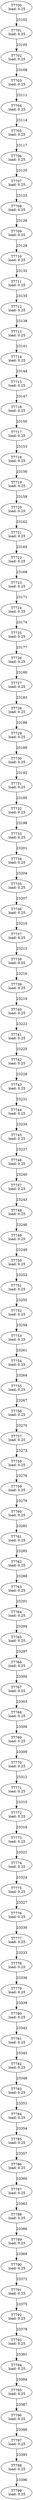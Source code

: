 digraph taskgraph {
	T7700 [label= "T7700\n load: 0.25"];
	T7701 [label= "T7701\n load: 0.25"];
	T7700 -> T7701[label=23102];
	T7702 [label= "T7702\n load: 0.25"];
	T7701 -> T7702[label=23105];
	T7703 [label= "T7703\n load: 0.25"];
	T7702 -> T7703[label=23108];
	T7704 [label= "T7704\n load: 0.25"];
	T7703 -> T7704[label=23111];
	T7705 [label= "T7705\n load: 0.25"];
	T7704 -> T7705[label=23114];
	T7706 [label= "T7706\n load: 0.25"];
	T7705 -> T7706[label=23117];
	T7707 [label= "T7707\n load: 0.25"];
	T7706 -> T7707[label=23120];
	T7708 [label= "T7708\n load: 0.25"];
	T7707 -> T7708[label=23123];
	T7709 [label= "T7709\n load: 0.25"];
	T7708 -> T7709[label=23126];
	T7710 [label= "T7710\n load: 0.25"];
	T7709 -> T7710[label=23129];
	T7711 [label= "T7711\n load: 0.25"];
	T7710 -> T7711[label=23132];
	T7712 [label= "T7712\n load: 0.25"];
	T7711 -> T7712[label=23135];
	T7713 [label= "T7713\n load: 0.25"];
	T7712 -> T7713[label=23138];
	T7714 [label= "T7714\n load: 0.25"];
	T7713 -> T7714[label=23141];
	T7715 [label= "T7715\n load: 0.25"];
	T7714 -> T7715[label=23144];
	T7716 [label= "T7716\n load: 0.25"];
	T7715 -> T7716[label=23147];
	T7717 [label= "T7717\n load: 0.25"];
	T7716 -> T7717[label=23150];
	T7718 [label= "T7718\n load: 0.25"];
	T7717 -> T7718[label=23153];
	T7719 [label= "T7719\n load: 0.25"];
	T7718 -> T7719[label=23156];
	T7720 [label= "T7720\n load: 0.25"];
	T7719 -> T7720[label=23159];
	T7721 [label= "T7721\n load: 0.25"];
	T7720 -> T7721[label=23162];
	T7722 [label= "T7722\n load: 0.25"];
	T7721 -> T7722[label=23165];
	T7723 [label= "T7723\n load: 0.25"];
	T7722 -> T7723[label=23168];
	T7724 [label= "T7724\n load: 0.25"];
	T7723 -> T7724[label=23171];
	T7725 [label= "T7725\n load: 0.25"];
	T7724 -> T7725[label=23174];
	T7726 [label= "T7726\n load: 0.25"];
	T7725 -> T7726[label=23177];
	T7727 [label= "T7727\n load: 0.25"];
	T7726 -> T7727[label=23180];
	T7728 [label= "T7728\n load: 0.25"];
	T7727 -> T7728[label=23183];
	T7729 [label= "T7729\n load: 0.25"];
	T7728 -> T7729[label=23186];
	T7730 [label= "T7730\n load: 0.25"];
	T7729 -> T7730[label=23189];
	T7731 [label= "T7731\n load: 0.25"];
	T7730 -> T7731[label=23192];
	T7732 [label= "T7732\n load: 0.25"];
	T7731 -> T7732[label=23195];
	T7733 [label= "T7733\n load: 0.25"];
	T7732 -> T7733[label=23198];
	T7734 [label= "T7734\n load: 0.25"];
	T7733 -> T7734[label=23201];
	T7735 [label= "T7735\n load: 0.25"];
	T7734 -> T7735[label=23204];
	T7736 [label= "T7736\n load: 0.25"];
	T7735 -> T7736[label=23207];
	T7737 [label= "T7737\n load: 0.25"];
	T7736 -> T7737[label=23210];
	T7738 [label= "T7738\n load: 0.25"];
	T7737 -> T7738[label=23213];
	T7739 [label= "T7739\n load: 0.25"];
	T7738 -> T7739[label=23216];
	T7740 [label= "T7740\n load: 0.25"];
	T7739 -> T7740[label=23219];
	T7741 [label= "T7741\n load: 0.25"];
	T7740 -> T7741[label=23222];
	T7742 [label= "T7742\n load: 0.25"];
	T7741 -> T7742[label=23225];
	T7743 [label= "T7743\n load: 0.25"];
	T7742 -> T7743[label=23228];
	T7744 [label= "T7744\n load: 0.25"];
	T7743 -> T7744[label=23231];
	T7745 [label= "T7745\n load: 0.25"];
	T7744 -> T7745[label=23234];
	T7746 [label= "T7746\n load: 0.25"];
	T7745 -> T7746[label=23237];
	T7747 [label= "T7747\n load: 0.25"];
	T7746 -> T7747[label=23240];
	T7748 [label= "T7748\n load: 0.25"];
	T7747 -> T7748[label=23243];
	T7749 [label= "T7749\n load: 0.25"];
	T7748 -> T7749[label=23246];
	T7750 [label= "T7750\n load: 0.25"];
	T7749 -> T7750[label=23249];
	T7751 [label= "T7751\n load: 0.25"];
	T7750 -> T7751[label=23252];
	T7752 [label= "T7752\n load: 0.25"];
	T7751 -> T7752[label=23255];
	T7753 [label= "T7753\n load: 0.25"];
	T7752 -> T7753[label=23258];
	T7754 [label= "T7754\n load: 0.25"];
	T7753 -> T7754[label=23261];
	T7755 [label= "T7755\n load: 0.25"];
	T7754 -> T7755[label=23264];
	T7756 [label= "T7756\n load: 0.25"];
	T7755 -> T7756[label=23267];
	T7757 [label= "T7757\n load: 0.25"];
	T7756 -> T7757[label=23270];
	T7758 [label= "T7758\n load: 0.25"];
	T7757 -> T7758[label=23273];
	T7759 [label= "T7759\n load: 0.25"];
	T7758 -> T7759[label=23276];
	T7760 [label= "T7760\n load: 0.25"];
	T7759 -> T7760[label=23279];
	T7761 [label= "T7761\n load: 0.25"];
	T7760 -> T7761[label=23282];
	T7762 [label= "T7762\n load: 0.25"];
	T7761 -> T7762[label=23285];
	T7763 [label= "T7763\n load: 0.25"];
	T7762 -> T7763[label=23288];
	T7764 [label= "T7764\n load: 0.25"];
	T7763 -> T7764[label=23291];
	T7765 [label= "T7765\n load: 0.25"];
	T7764 -> T7765[label=23294];
	T7766 [label= "T7766\n load: 0.25"];
	T7765 -> T7766[label=23297];
	T7767 [label= "T7767\n load: 0.25"];
	T7766 -> T7767[label=23300];
	T7768 [label= "T7768\n load: 0.25"];
	T7767 -> T7768[label=23303];
	T7769 [label= "T7769\n load: 0.25"];
	T7768 -> T7769[label=23306];
	T7770 [label= "T7770\n load: 0.25"];
	T7769 -> T7770[label=23309];
	T7771 [label= "T7771\n load: 0.25"];
	T7770 -> T7771[label=23312];
	T7772 [label= "T7772\n load: 0.25"];
	T7771 -> T7772[label=23315];
	T7773 [label= "T7773\n load: 0.25"];
	T7772 -> T7773[label=23318];
	T7774 [label= "T7774\n load: 0.25"];
	T7773 -> T7774[label=23321];
	T7775 [label= "T7775\n load: 0.25"];
	T7774 -> T7775[label=23324];
	T7776 [label= "T7776\n load: 0.25"];
	T7775 -> T7776[label=23327];
	T7777 [label= "T7777\n load: 0.25"];
	T7776 -> T7777[label=23330];
	T7778 [label= "T7778\n load: 0.25"];
	T7777 -> T7778[label=23333];
	T7779 [label= "T7779\n load: 0.25"];
	T7778 -> T7779[label=23336];
	T7780 [label= "T7780\n load: 0.25"];
	T7779 -> T7780[label=23339];
	T7781 [label= "T7781\n load: 0.25"];
	T7780 -> T7781[label=23342];
	T7782 [label= "T7782\n load: 0.25"];
	T7781 -> T7782[label=23345];
	T7783 [label= "T7783\n load: 0.25"];
	T7782 -> T7783[label=23348];
	T7784 [label= "T7784\n load: 0.25"];
	T7783 -> T7784[label=23351];
	T7785 [label= "T7785\n load: 0.25"];
	T7784 -> T7785[label=23354];
	T7786 [label= "T7786\n load: 0.25"];
	T7785 -> T7786[label=23357];
	T7787 [label= "T7787\n load: 0.25"];
	T7786 -> T7787[label=23360];
	T7788 [label= "T7788\n load: 0.25"];
	T7787 -> T7788[label=23363];
	T7789 [label= "T7789\n load: 0.25"];
	T7788 -> T7789[label=23366];
	T7790 [label= "T7790\n load: 0.25"];
	T7789 -> T7790[label=23369];
	T7791 [label= "T7791\n load: 0.25"];
	T7790 -> T7791[label=23372];
	T7792 [label= "T7792\n load: 0.25"];
	T7791 -> T7792[label=23375];
	T7793 [label= "T7793\n load: 0.25"];
	T7792 -> T7793[label=23378];
	T7794 [label= "T7794\n load: 0.25"];
	T7793 -> T7794[label=23381];
	T7795 [label= "T7795\n load: 0.25"];
	T7794 -> T7795[label=23384];
	T7796 [label= "T7796\n load: 0.25"];
	T7795 -> T7796[label=23387];
	T7797 [label= "T7797\n load: 0.25"];
	T7796 -> T7797[label=23390];
	T7798 [label= "T7798\n load: 0.25"];
	T7797 -> T7798[label=23393];
	T7799 [label= "T7799\n load: 0.25"];
	T7798 -> T7799[label=23396];
}